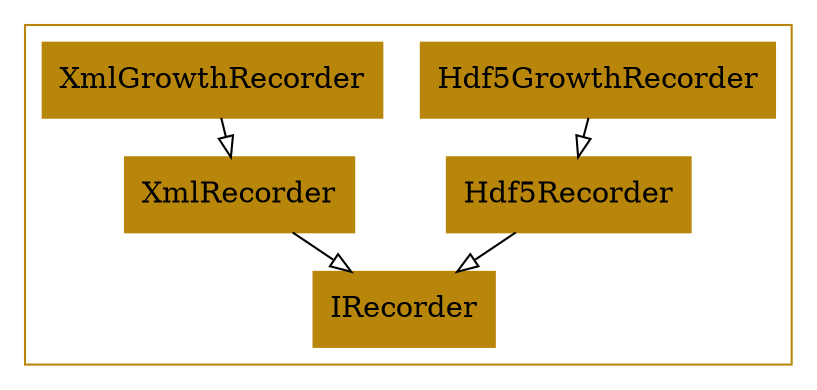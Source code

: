 digraph{

	subgraph clusterRecorders {
		color = darkgoldenrod
		node [shape = record, color = darkgoldenrod];

		Hdf5GrowthRecorder[label = Hdf5GrowthRecorder, style = filled];
		Hdf5Recorder[label = Hdf5Recorder, style = filled];
		IRecorder[label = IRecorder, style = filled];
		XmlGrowthRecorder[label = XmlGrowthRecorder, style = filled];
		XmlRecorder[label = XmlRecorder, style = filled];


		//------LAYOUT FOR SUBGRAPH------


		rankdir = BT; // Rank Direction Bottom to Top
		nodesep = 0.96; // Node Separation
		ranksep = 0.96; // Rank Separation


		//INHERITANCE//


		Hdf5GrowthRecorder -> Hdf5Recorder [arrowhead=empty];

		Hdf5Recorder -> IRecorder [arrowhead=empty];

		XmlGrowthRecorder -> XmlRecorder [arrowhead=empty];

		XmlRecorder -> IRecorder [arrowhead=empty];


		//COMPOSITION//

	}//end subgraph Recorders
}//end digraph